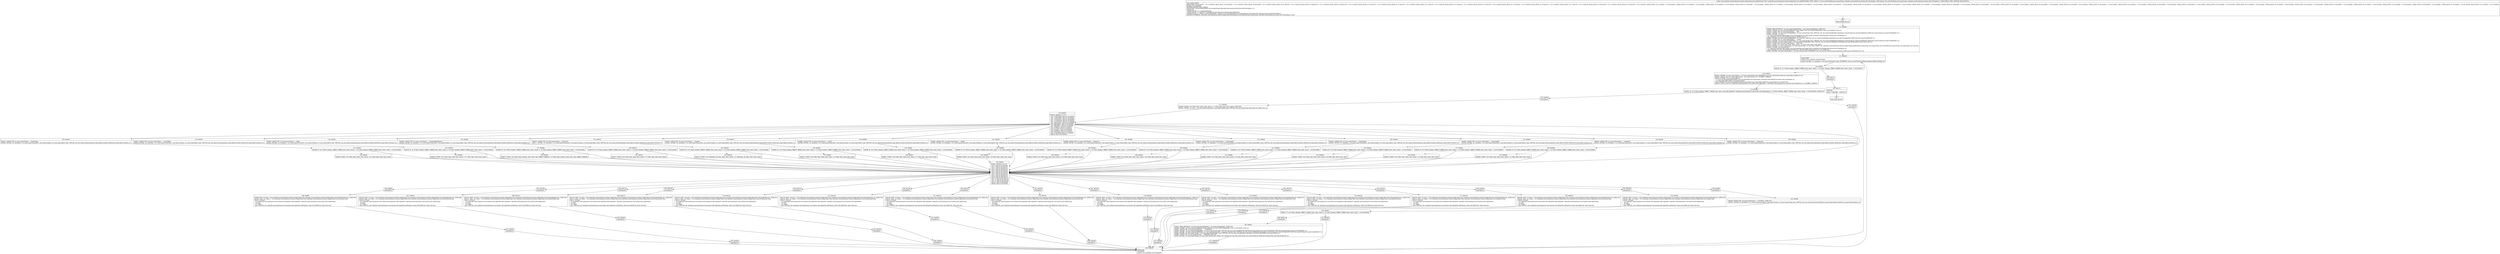 digraph "CFG forandroidx.constraintlayout.motion.widget.KeyCycle.addValues(Ljava\/util\/HashMap;)V" {
Node_109 [shape=record,label="{109\:\ ?|MTH_ENTER_BLOCK\l}"];
Node_111 [shape=record,label="{111\:\ 0x0000|0x0000: NEW_INSTANCE  (r0 I:java.lang.StringBuilder) =  java.lang.StringBuilder  (LINE:202)\l0x0002: INVOKE  (r0 I:java.lang.StringBuilder) type: DIRECT call: java.lang.StringBuilder.\<init\>():void A[MD:():void (c)]\l0x0005: CONST_STR  (r1 I:java.lang.String) =  \"add \" \l0x0007: INVOKE  (r0 I:java.lang.StringBuilder), (r1 I:java.lang.String) type: VIRTUAL call: java.lang.StringBuilder.append(java.lang.String):java.lang.StringBuilder A[MD:(java.lang.String):java.lang.StringBuilder (c)]\l0x000a: INVOKE  (r1 I:int) = \l  (r7 I:java.util.HashMap A[D('splines' java.util.HashMap\<java.lang.String, androidx.constraintlayout.motion.utils.ViewSpline\>)])\l type: VIRTUAL call: java.util.HashMap.size():int A[MD:():int (c)]\l0x000e: INVOKE  (r0 I:java.lang.StringBuilder), (r1 I:int) type: VIRTUAL call: java.lang.StringBuilder.append(int):java.lang.StringBuilder A[MD:(int):java.lang.StringBuilder (c)]\l0x0011: CONST_STR  (r1 I:java.lang.String) =  \" values\" \l0x0013: INVOKE  (r0 I:java.lang.StringBuilder), (r1 I:java.lang.String) type: VIRTUAL call: java.lang.StringBuilder.append(java.lang.String):java.lang.StringBuilder A[MD:(java.lang.String):java.lang.StringBuilder (c)]\l0x0016: INVOKE  (r0 I:java.lang.String) = (r0 I:java.lang.StringBuilder) type: VIRTUAL call: java.lang.StringBuilder.toString():java.lang.String A[MD:():java.lang.String (c)]\l0x001a: CONST_STR  (r1 I:java.lang.String) =  \"KeyCycle\" \l0x001c: CONST  (r2 I:??[int, float, short, byte, char]) = (2 ??[int, float, short, byte, char]) \l0x001d: INVOKE  (r1 I:java.lang.String), (r0 I:java.lang.String), (r2 I:int) type: STATIC call: androidx.constraintlayout.motion.widget.Debug.logStack(java.lang.String, java.lang.String, int):void A[MD:(java.lang.String, java.lang.String, int):void (m)]\l0x0020: INVOKE  (r0 I:java.util.Set) = \l  (r7 I:java.util.HashMap A[D('splines' java.util.HashMap\<java.lang.String, androidx.constraintlayout.motion.utils.ViewSpline\>)])\l type: VIRTUAL call: java.util.HashMap.keySet():java.util.Set A[MD:():java.util.Set\<K\> (c)] (LINE:203)\l0x0024: INVOKE  (r0 I:java.util.Iterator) = (r0 I:java.util.Set) type: INTERFACE call: java.util.Set.iterator():java.util.Iterator A[MD:():java.util.Iterator\<E\> (c)]\l}"];
Node_112 [shape=record,label="{112\:\ 0x0028|LOOP_START\lLOOP:0: B:112:0x0028\-\>B:200:0x0028\l|0x0028: INVOKE  (r1 I:boolean) = (r0 I:java.util.Iterator) type: INTERFACE call: java.util.Iterator.hasNext():boolean A[MD:():boolean (c)]\l}"];
Node_113 [shape=record,label="{113\:\ 0x002c|0x002c: IF  (r1 I:??[int, boolean, OBJECT, ARRAY, byte, short, char]) == (0 ??[int, boolean, OBJECT, ARRAY, byte, short, char])  \-\> B:183:0x0171 \l}"];
Node_114 [shape=record,label="{114\:\ 0x002e|0x002e: INVOKE  (r1 I:java.lang.Object) = (r0 I:java.util.Iterator) type: INTERFACE call: java.util.Iterator.next():java.lang.Object A[MD:():E (c)]\l0x0032: CHECK_CAST (r1 I:java.lang.String) = (java.lang.String) (r1 I:??[OBJECT, ARRAY]) \l0x0034: INVOKE  (r3 I:java.lang.Object) = \l  (r7 I:java.util.HashMap A[D('splines' java.util.HashMap\<java.lang.String, androidx.constraintlayout.motion.utils.ViewSpline\>)])\l  (r1 I:java.lang.Object A[D('s' java.lang.String)])\l type: VIRTUAL call: java.util.HashMap.get(java.lang.Object):java.lang.Object A[MD:(java.lang.Object):V (c)] (LINE:204)\l0x0038: CHECK_CAST (r3 I:androidx.constraintlayout.core.motion.utils.SplineSet) = (androidx.constraintlayout.core.motion.utils.SplineSet) (r3 I:??[OBJECT, ARRAY]) \l}"];
Node_115 [shape=record,label="{115\:\ 0x003a|0x003a: IF  (r3 I:??[int, boolean, OBJECT, ARRAY, byte, short, char] A[D('splineSet' androidx.constraintlayout.core.motion.utils.SplineSet)]) != (0 ??[int, boolean, OBJECT, ARRAY, byte, short, char])  \-\> B:182:0x003d  (LINE:205)\l}"];
Node_182 [shape=record,label="{182\:\ 0x003d|SYNTHETIC\l}"];
Node_117 [shape=record,label="{117\:\ 0x003d|0x003d: CONST  (r4 I:??[int, float, short, byte, char]) = (\-1 ??[int, float, short, byte, char])  (LINE:208)\l0x003e: INVOKE  (r5 I:int) = (r1 I:java.lang.String A[D('s' java.lang.String)]) type: VIRTUAL call: java.lang.String.hashCode():int A[MD:():int (c)]\l}"];
Node_118 [shape=record,label="{118\:\ 0x0042|0x0042: SWITCH  (r5 I:??)\l case \-1249320806: goto B:159:0x00d3\l case \-1249320805: goto B:156:0x00c9\l case \-1225497657: goto B:153:0x00be\l case \-1225497656: goto B:150:0x00b3\l case \-1225497655: goto B:147:0x00a8\l case \-1001078227: goto B:144:0x009d\l case \-908189618: goto B:141:0x0093\l case \-908189617: goto B:138:0x0089\l case \-40300674: goto B:135:0x007f\l case \-4379043: goto B:132:0x0075\l case 37232917: goto B:129:0x006a\l case 92909918: goto B:126:0x005f\l case 156108012: goto B:123:0x0053\l case 1530034690: goto B:120:0x0047\l default: goto B:162:0x00dc \l}"];
Node_120 [shape=record,label="{120\:\ 0x0047|0x0047: CONST_STR  (r5 I:java.lang.String) =  \"wavePhase\" \l0x0049: INVOKE  (r5 I:boolean) = (r1 I:java.lang.String A[D('s' java.lang.String)]), (r5 I:java.lang.Object) type: VIRTUAL call: java.lang.String.equals(java.lang.Object):boolean A[MD:(java.lang.Object):boolean (c)]\l}"];
Node_121 [shape=record,label="{121\:\ 0x004d|0x004d: IF  (r5 I:??[int, boolean, OBJECT, ARRAY, byte, short, char]) == (0 ??[int, boolean, OBJECT, ARRAY, byte, short, char])  \-\> B:162:0x00dc \l}"];
Node_122 [shape=record,label="{122\:\ 0x004f|0x004f: CONST  (r4 I:??[int, float, short, byte, char]) = (12 ??[int, float, short, byte, char]) \l}"];
Node_123 [shape=record,label="{123\:\ 0x0053|0x0053: CONST_STR  (r5 I:java.lang.String) =  \"waveOffset\" \l0x0055: INVOKE  (r5 I:boolean) = (r1 I:java.lang.String A[D('s' java.lang.String)]), (r5 I:java.lang.Object) type: VIRTUAL call: java.lang.String.equals(java.lang.Object):boolean A[MD:(java.lang.Object):boolean (c)]\l}"];
Node_124 [shape=record,label="{124\:\ 0x0059|0x0059: IF  (r5 I:??[int, boolean, OBJECT, ARRAY, byte, short, char]) == (0 ??[int, boolean, OBJECT, ARRAY, byte, short, char])  \-\> B:162:0x00dc \l}"];
Node_125 [shape=record,label="{125\:\ 0x005b|0x005b: CONST  (r4 I:??[int, float, short, byte, char]) = (11 ??[int, float, short, byte, char]) \l}"];
Node_126 [shape=record,label="{126\:\ 0x005f|0x005f: CONST_STR  (r5 I:java.lang.String) =  \"alpha\" \l0x0061: INVOKE  (r5 I:boolean) = (r1 I:java.lang.String A[D('s' java.lang.String)]), (r5 I:java.lang.Object) type: VIRTUAL call: java.lang.String.equals(java.lang.Object):boolean A[MD:(java.lang.Object):boolean (c)]\l}"];
Node_127 [shape=record,label="{127\:\ 0x0065|0x0065: IF  (r5 I:??[int, boolean, OBJECT, ARRAY, byte, short, char]) == (0 ??[int, boolean, OBJECT, ARRAY, byte, short, char])  \-\> B:162:0x00dc \l}"];
Node_128 [shape=record,label="{128\:\ 0x0067|0x0067: CONST  (r4 I:??[int, float, boolean, short, byte, char, OBJECT, ARRAY]) = (0 ??[int, float, boolean, short, byte, char, OBJECT, ARRAY]) \l}"];
Node_129 [shape=record,label="{129\:\ 0x006a|0x006a: CONST_STR  (r5 I:java.lang.String) =  \"transitionPathRotate\" \l0x006c: INVOKE  (r5 I:boolean) = (r1 I:java.lang.String A[D('s' java.lang.String)]), (r5 I:java.lang.Object) type: VIRTUAL call: java.lang.String.equals(java.lang.Object):boolean A[MD:(java.lang.Object):boolean (c)]\l}"];
Node_130 [shape=record,label="{130\:\ 0x0070|0x0070: IF  (r5 I:??[int, boolean, OBJECT, ARRAY, byte, short, char]) == (0 ??[int, boolean, OBJECT, ARRAY, byte, short, char])  \-\> B:162:0x00dc \l}"];
Node_131 [shape=record,label="{131\:\ 0x0072|0x0072: CONST  (r4 I:??[int, float, short, byte, char]) = (5 ??[int, float, short, byte, char]) \l}"];
Node_132 [shape=record,label="{132\:\ 0x0075|0x0075: CONST_STR  (r5 I:java.lang.String) =  \"elevation\" \l0x0077: INVOKE  (r5 I:boolean) = (r1 I:java.lang.String A[D('s' java.lang.String)]), (r5 I:java.lang.Object) type: VIRTUAL call: java.lang.String.equals(java.lang.Object):boolean A[MD:(java.lang.Object):boolean (c)]\l}"];
Node_133 [shape=record,label="{133\:\ 0x007b|0x007b: IF  (r5 I:??[int, boolean, OBJECT, ARRAY, byte, short, char]) == (0 ??[int, boolean, OBJECT, ARRAY, byte, short, char])  \-\> B:162:0x00dc \l}"];
Node_134 [shape=record,label="{134\:\ 0x007d|0x007d: CONST  (r4 I:??[boolean, int, float, short, byte, char]) = (1 ??[boolean, int, float, short, byte, char]) \l}"];
Node_135 [shape=record,label="{135\:\ 0x007f|0x007f: CONST_STR  (r5 I:java.lang.String) =  \"rotation\" \l0x0081: INVOKE  (r5 I:boolean) = (r1 I:java.lang.String A[D('s' java.lang.String)]), (r5 I:java.lang.Object) type: VIRTUAL call: java.lang.String.equals(java.lang.Object):boolean A[MD:(java.lang.Object):boolean (c)]\l}"];
Node_136 [shape=record,label="{136\:\ 0x0085|0x0085: IF  (r5 I:??[int, boolean, OBJECT, ARRAY, byte, short, char]) == (0 ??[int, boolean, OBJECT, ARRAY, byte, short, char])  \-\> B:162:0x00dc \l}"];
Node_137 [shape=record,label="{137\:\ 0x0087|0x0087: CONST  (r4 I:??[int, float, short, byte, char]) = (2 ??[int, float, short, byte, char]) \l}"];
Node_138 [shape=record,label="{138\:\ 0x0089|0x0089: CONST_STR  (r5 I:java.lang.String) =  \"scaleY\" \l0x008b: INVOKE  (r5 I:boolean) = (r1 I:java.lang.String A[D('s' java.lang.String)]), (r5 I:java.lang.Object) type: VIRTUAL call: java.lang.String.equals(java.lang.Object):boolean A[MD:(java.lang.Object):boolean (c)]\l}"];
Node_139 [shape=record,label="{139\:\ 0x008f|0x008f: IF  (r5 I:??[int, boolean, OBJECT, ARRAY, byte, short, char]) == (0 ??[int, boolean, OBJECT, ARRAY, byte, short, char])  \-\> B:162:0x00dc \l}"];
Node_140 [shape=record,label="{140\:\ 0x0091|0x0091: CONST  (r4 I:??[int, float, short, byte, char]) = (7 ??[int, float, short, byte, char]) \l}"];
Node_141 [shape=record,label="{141\:\ 0x0093|0x0093: CONST_STR  (r5 I:java.lang.String) =  \"scaleX\" \l0x0095: INVOKE  (r5 I:boolean) = (r1 I:java.lang.String A[D('s' java.lang.String)]), (r5 I:java.lang.Object) type: VIRTUAL call: java.lang.String.equals(java.lang.Object):boolean A[MD:(java.lang.Object):boolean (c)]\l}"];
Node_142 [shape=record,label="{142\:\ 0x0099|0x0099: IF  (r5 I:??[int, boolean, OBJECT, ARRAY, byte, short, char]) == (0 ??[int, boolean, OBJECT, ARRAY, byte, short, char])  \-\> B:162:0x00dc \l}"];
Node_143 [shape=record,label="{143\:\ 0x009b|0x009b: CONST  (r4 I:??[int, float, short, byte, char]) = (6 ??[int, float, short, byte, char]) \l}"];
Node_144 [shape=record,label="{144\:\ 0x009d|0x009d: CONST_STR  (r5 I:java.lang.String) =  \"progress\" \l0x009f: INVOKE  (r5 I:boolean) = (r1 I:java.lang.String A[D('s' java.lang.String)]), (r5 I:java.lang.Object) type: VIRTUAL call: java.lang.String.equals(java.lang.Object):boolean A[MD:(java.lang.Object):boolean (c)]\l}"];
Node_145 [shape=record,label="{145\:\ 0x00a3|0x00a3: IF  (r5 I:??[int, boolean, OBJECT, ARRAY, byte, short, char]) == (0 ??[int, boolean, OBJECT, ARRAY, byte, short, char])  \-\> B:162:0x00dc \l}"];
Node_146 [shape=record,label="{146\:\ 0x00a5|0x00a5: CONST  (r4 I:??[int, float, short, byte, char]) = (13 ??[int, float, short, byte, char]) \l}"];
Node_147 [shape=record,label="{147\:\ 0x00a8|0x00a8: CONST_STR  (r5 I:java.lang.String) =  \"translationZ\" \l0x00aa: INVOKE  (r5 I:boolean) = (r1 I:java.lang.String A[D('s' java.lang.String)]), (r5 I:java.lang.Object) type: VIRTUAL call: java.lang.String.equals(java.lang.Object):boolean A[MD:(java.lang.Object):boolean (c)]\l}"];
Node_148 [shape=record,label="{148\:\ 0x00ae|0x00ae: IF  (r5 I:??[int, boolean, OBJECT, ARRAY, byte, short, char]) == (0 ??[int, boolean, OBJECT, ARRAY, byte, short, char])  \-\> B:162:0x00dc \l}"];
Node_149 [shape=record,label="{149\:\ 0x00b0|0x00b0: CONST  (r4 I:??[int, float, short, byte, char]) = (10 ??[int, float, short, byte, char]) \l}"];
Node_150 [shape=record,label="{150\:\ 0x00b3|0x00b3: CONST_STR  (r5 I:java.lang.String) =  \"translationY\" \l0x00b5: INVOKE  (r5 I:boolean) = (r1 I:java.lang.String A[D('s' java.lang.String)]), (r5 I:java.lang.Object) type: VIRTUAL call: java.lang.String.equals(java.lang.Object):boolean A[MD:(java.lang.Object):boolean (c)]\l}"];
Node_151 [shape=record,label="{151\:\ 0x00b9|0x00b9: IF  (r5 I:??[int, boolean, OBJECT, ARRAY, byte, short, char]) == (0 ??[int, boolean, OBJECT, ARRAY, byte, short, char])  \-\> B:162:0x00dc \l}"];
Node_152 [shape=record,label="{152\:\ 0x00bb|0x00bb: CONST  (r4 I:??[int, float, short, byte, char]) = (9 ??[int, float, short, byte, char]) \l}"];
Node_153 [shape=record,label="{153\:\ 0x00be|0x00be: CONST_STR  (r5 I:java.lang.String) =  \"translationX\" \l0x00c0: INVOKE  (r5 I:boolean) = (r1 I:java.lang.String A[D('s' java.lang.String)]), (r5 I:java.lang.Object) type: VIRTUAL call: java.lang.String.equals(java.lang.Object):boolean A[MD:(java.lang.Object):boolean (c)]\l}"];
Node_154 [shape=record,label="{154\:\ 0x00c4|0x00c4: IF  (r5 I:??[int, boolean, OBJECT, ARRAY, byte, short, char]) == (0 ??[int, boolean, OBJECT, ARRAY, byte, short, char])  \-\> B:162:0x00dc \l}"];
Node_155 [shape=record,label="{155\:\ 0x00c6|0x00c6: CONST  (r4 I:??[int, float, short, byte, char]) = (8 ??[int, float, short, byte, char]) \l}"];
Node_156 [shape=record,label="{156\:\ 0x00c9|0x00c9: CONST_STR  (r5 I:java.lang.String) =  \"rotationY\" \l0x00cb: INVOKE  (r5 I:boolean) = (r1 I:java.lang.String A[D('s' java.lang.String)]), (r5 I:java.lang.Object) type: VIRTUAL call: java.lang.String.equals(java.lang.Object):boolean A[MD:(java.lang.Object):boolean (c)]\l}"];
Node_157 [shape=record,label="{157\:\ 0x00cf|0x00cf: IF  (r5 I:??[int, boolean, OBJECT, ARRAY, byte, short, char]) == (0 ??[int, boolean, OBJECT, ARRAY, byte, short, char])  \-\> B:162:0x00dc \l}"];
Node_158 [shape=record,label="{158\:\ 0x00d1|0x00d1: CONST  (r4 I:??[int, float, short, byte, char]) = (4 ??[int, float, short, byte, char]) \l}"];
Node_159 [shape=record,label="{159\:\ 0x00d3|0x00d3: CONST_STR  (r5 I:java.lang.String) =  \"rotationX\" \l0x00d5: INVOKE  (r5 I:boolean) = (r1 I:java.lang.String A[D('s' java.lang.String)]), (r5 I:java.lang.Object) type: VIRTUAL call: java.lang.String.equals(java.lang.Object):boolean A[MD:(java.lang.Object):boolean (c)]\l}"];
Node_160 [shape=record,label="{160\:\ 0x00d9|0x00d9: IF  (r5 I:??[int, boolean, OBJECT, ARRAY, byte, short, char]) == (0 ??[int, boolean, OBJECT, ARRAY, byte, short, char])  \-\> B:162:0x00dc \l}"];
Node_161 [shape=record,label="{161\:\ 0x00db|0x00db: CONST  (r4 I:??[int, float, short, byte, char]) = (3 ??[int, float, short, byte, char]) \l}"];
Node_162 [shape=record,label="{162\:\ 0x00dc|0x00dc: SWITCH  (r4 I:??)\l case 0: goto B:197:0x0168\l case 1: goto B:196:0x0160\l case 2: goto B:195:0x0158\l case 3: goto B:194:0x0150\l case 4: goto B:193:0x0148\l case 5: goto B:192:0x0140\l case 6: goto B:191:0x0138\l case 7: goto B:190:0x0130\l case 8: goto B:189:0x0128\l case 9: goto B:188:0x0120\l case 10: goto B:187:0x0118\l case 11: goto B:186:0x0110\l case 12: goto B:185:0x0108\l case 13: goto B:184:0x00ff\l default: goto B:199:0x00df \l}"];
Node_184 [shape=record,label="{184\:\ 0x00ff|SYNTHETIC\l}"];
Node_166 [shape=record,label="{166\:\ 0x00ff|0x00ff: IGET  (r4 I:int) = (r6 I:androidx.constraintlayout.motion.widget.KeyCycle) androidx.constraintlayout.motion.widget.KeyCycle.mFramePosition int  (LINE:249)\l0x0101: IGET  (r5 I:float) = (r6 I:androidx.constraintlayout.motion.widget.KeyCycle) androidx.constraintlayout.motion.widget.KeyCycle.mProgress float \l0x0103: INVOKE  \l  (r3 I:androidx.constraintlayout.core.motion.utils.SplineSet A[D('splineSet' androidx.constraintlayout.core.motion.utils.SplineSet)])\l  (r4 I:int)\l  (r5 I:float)\l type: VIRTUAL call: androidx.constraintlayout.core.motion.utils.SplineSet.setPoint(int, float):void A[MD:(int, float):void (m)]\l}"];
Node_202 [shape=record,label="{202\:\ 0x0028|SYNTHETIC\l}"];
Node_200 [shape=record,label="{200\:\ 0x0028|LOOP_END\lSYNTHETIC\lLOOP:0: B:112:0x0028\-\>B:200:0x0028\l}"];
Node_185 [shape=record,label="{185\:\ 0x0108|SYNTHETIC\l}"];
Node_167 [shape=record,label="{167\:\ 0x0108|0x0108: IGET  (r4 I:int) = (r6 I:androidx.constraintlayout.motion.widget.KeyCycle) androidx.constraintlayout.motion.widget.KeyCycle.mFramePosition int  (LINE:246)\l0x010a: IGET  (r5 I:float) = (r6 I:androidx.constraintlayout.motion.widget.KeyCycle) androidx.constraintlayout.motion.widget.KeyCycle.mWavePhase float \l0x010c: INVOKE  \l  (r3 I:androidx.constraintlayout.core.motion.utils.SplineSet A[D('splineSet' androidx.constraintlayout.core.motion.utils.SplineSet)])\l  (r4 I:int)\l  (r5 I:float)\l type: VIRTUAL call: androidx.constraintlayout.core.motion.utils.SplineSet.setPoint(int, float):void A[MD:(int, float):void (m)]\l}"];
Node_203 [shape=record,label="{203\:\ 0x0028|SYNTHETIC\l}"];
Node_186 [shape=record,label="{186\:\ 0x0110|SYNTHETIC\l}"];
Node_168 [shape=record,label="{168\:\ 0x0110|0x0110: IGET  (r4 I:int) = (r6 I:androidx.constraintlayout.motion.widget.KeyCycle) androidx.constraintlayout.motion.widget.KeyCycle.mFramePosition int  (LINE:243)\l0x0112: IGET  (r5 I:float) = (r6 I:androidx.constraintlayout.motion.widget.KeyCycle) androidx.constraintlayout.motion.widget.KeyCycle.mWaveOffset float \l0x0114: INVOKE  \l  (r3 I:androidx.constraintlayout.core.motion.utils.SplineSet A[D('splineSet' androidx.constraintlayout.core.motion.utils.SplineSet)])\l  (r4 I:int)\l  (r5 I:float)\l type: VIRTUAL call: androidx.constraintlayout.core.motion.utils.SplineSet.setPoint(int, float):void A[MD:(int, float):void (m)]\l}"];
Node_204 [shape=record,label="{204\:\ 0x0028|SYNTHETIC\l}"];
Node_187 [shape=record,label="{187\:\ 0x0118|SYNTHETIC\l}"];
Node_169 [shape=record,label="{169\:\ 0x0118|0x0118: IGET  (r4 I:int) = (r6 I:androidx.constraintlayout.motion.widget.KeyCycle) androidx.constraintlayout.motion.widget.KeyCycle.mFramePosition int  (LINE:240)\l0x011a: IGET  (r5 I:float) = (r6 I:androidx.constraintlayout.motion.widget.KeyCycle) androidx.constraintlayout.motion.widget.KeyCycle.mTranslationZ float \l0x011c: INVOKE  \l  (r3 I:androidx.constraintlayout.core.motion.utils.SplineSet A[D('splineSet' androidx.constraintlayout.core.motion.utils.SplineSet)])\l  (r4 I:int)\l  (r5 I:float)\l type: VIRTUAL call: androidx.constraintlayout.core.motion.utils.SplineSet.setPoint(int, float):void A[MD:(int, float):void (m)]\l}"];
Node_205 [shape=record,label="{205\:\ 0x0028|SYNTHETIC\l}"];
Node_188 [shape=record,label="{188\:\ 0x0120|SYNTHETIC\l}"];
Node_170 [shape=record,label="{170\:\ 0x0120|0x0120: IGET  (r4 I:int) = (r6 I:androidx.constraintlayout.motion.widget.KeyCycle) androidx.constraintlayout.motion.widget.KeyCycle.mFramePosition int  (LINE:237)\l0x0122: IGET  (r5 I:float) = (r6 I:androidx.constraintlayout.motion.widget.KeyCycle) androidx.constraintlayout.motion.widget.KeyCycle.mTranslationY float \l0x0124: INVOKE  \l  (r3 I:androidx.constraintlayout.core.motion.utils.SplineSet A[D('splineSet' androidx.constraintlayout.core.motion.utils.SplineSet)])\l  (r4 I:int)\l  (r5 I:float)\l type: VIRTUAL call: androidx.constraintlayout.core.motion.utils.SplineSet.setPoint(int, float):void A[MD:(int, float):void (m)]\l}"];
Node_206 [shape=record,label="{206\:\ 0x0028|SYNTHETIC\l}"];
Node_189 [shape=record,label="{189\:\ 0x0128|SYNTHETIC\l}"];
Node_171 [shape=record,label="{171\:\ 0x0128|0x0128: IGET  (r4 I:int) = (r6 I:androidx.constraintlayout.motion.widget.KeyCycle) androidx.constraintlayout.motion.widget.KeyCycle.mFramePosition int  (LINE:234)\l0x012a: IGET  (r5 I:float) = (r6 I:androidx.constraintlayout.motion.widget.KeyCycle) androidx.constraintlayout.motion.widget.KeyCycle.mTranslationX float \l0x012c: INVOKE  \l  (r3 I:androidx.constraintlayout.core.motion.utils.SplineSet A[D('splineSet' androidx.constraintlayout.core.motion.utils.SplineSet)])\l  (r4 I:int)\l  (r5 I:float)\l type: VIRTUAL call: androidx.constraintlayout.core.motion.utils.SplineSet.setPoint(int, float):void A[MD:(int, float):void (m)]\l}"];
Node_207 [shape=record,label="{207\:\ 0x0028|SYNTHETIC\l}"];
Node_190 [shape=record,label="{190\:\ 0x0130|SYNTHETIC\l}"];
Node_172 [shape=record,label="{172\:\ 0x0130|0x0130: IGET  (r4 I:int) = (r6 I:androidx.constraintlayout.motion.widget.KeyCycle) androidx.constraintlayout.motion.widget.KeyCycle.mFramePosition int  (LINE:231)\l0x0132: IGET  (r5 I:float) = (r6 I:androidx.constraintlayout.motion.widget.KeyCycle) androidx.constraintlayout.motion.widget.KeyCycle.mScaleY float \l0x0134: INVOKE  \l  (r3 I:androidx.constraintlayout.core.motion.utils.SplineSet A[D('splineSet' androidx.constraintlayout.core.motion.utils.SplineSet)])\l  (r4 I:int)\l  (r5 I:float)\l type: VIRTUAL call: androidx.constraintlayout.core.motion.utils.SplineSet.setPoint(int, float):void A[MD:(int, float):void (m)]\l}"];
Node_208 [shape=record,label="{208\:\ 0x0028|SYNTHETIC\l}"];
Node_191 [shape=record,label="{191\:\ 0x0138|SYNTHETIC\l}"];
Node_173 [shape=record,label="{173\:\ 0x0138|0x0138: IGET  (r4 I:int) = (r6 I:androidx.constraintlayout.motion.widget.KeyCycle) androidx.constraintlayout.motion.widget.KeyCycle.mFramePosition int  (LINE:228)\l0x013a: IGET  (r5 I:float) = (r6 I:androidx.constraintlayout.motion.widget.KeyCycle) androidx.constraintlayout.motion.widget.KeyCycle.mScaleX float \l0x013c: INVOKE  \l  (r3 I:androidx.constraintlayout.core.motion.utils.SplineSet A[D('splineSet' androidx.constraintlayout.core.motion.utils.SplineSet)])\l  (r4 I:int)\l  (r5 I:float)\l type: VIRTUAL call: androidx.constraintlayout.core.motion.utils.SplineSet.setPoint(int, float):void A[MD:(int, float):void (m)]\l}"];
Node_209 [shape=record,label="{209\:\ 0x0028|SYNTHETIC\l}"];
Node_192 [shape=record,label="{192\:\ 0x0140|SYNTHETIC\l}"];
Node_174 [shape=record,label="{174\:\ 0x0140|0x0140: IGET  (r4 I:int) = (r6 I:androidx.constraintlayout.motion.widget.KeyCycle) androidx.constraintlayout.motion.widget.KeyCycle.mFramePosition int  (LINE:225)\l0x0142: IGET  (r5 I:float) = (r6 I:androidx.constraintlayout.motion.widget.KeyCycle) androidx.constraintlayout.motion.widget.KeyCycle.mTransitionPathRotate float \l0x0144: INVOKE  \l  (r3 I:androidx.constraintlayout.core.motion.utils.SplineSet A[D('splineSet' androidx.constraintlayout.core.motion.utils.SplineSet)])\l  (r4 I:int)\l  (r5 I:float)\l type: VIRTUAL call: androidx.constraintlayout.core.motion.utils.SplineSet.setPoint(int, float):void A[MD:(int, float):void (m)]\l}"];
Node_210 [shape=record,label="{210\:\ 0x0028|SYNTHETIC\l}"];
Node_193 [shape=record,label="{193\:\ 0x0148|SYNTHETIC\l}"];
Node_175 [shape=record,label="{175\:\ 0x0148|0x0148: IGET  (r4 I:int) = (r6 I:androidx.constraintlayout.motion.widget.KeyCycle) androidx.constraintlayout.motion.widget.KeyCycle.mFramePosition int  (LINE:222)\l0x014a: IGET  (r5 I:float) = (r6 I:androidx.constraintlayout.motion.widget.KeyCycle) androidx.constraintlayout.motion.widget.KeyCycle.mRotationY float \l0x014c: INVOKE  \l  (r3 I:androidx.constraintlayout.core.motion.utils.SplineSet A[D('splineSet' androidx.constraintlayout.core.motion.utils.SplineSet)])\l  (r4 I:int)\l  (r5 I:float)\l type: VIRTUAL call: androidx.constraintlayout.core.motion.utils.SplineSet.setPoint(int, float):void A[MD:(int, float):void (m)]\l}"];
Node_211 [shape=record,label="{211\:\ 0x0028|SYNTHETIC\l}"];
Node_194 [shape=record,label="{194\:\ 0x0150|SYNTHETIC\l}"];
Node_176 [shape=record,label="{176\:\ 0x0150|0x0150: IGET  (r4 I:int) = (r6 I:androidx.constraintlayout.motion.widget.KeyCycle) androidx.constraintlayout.motion.widget.KeyCycle.mFramePosition int  (LINE:219)\l0x0152: IGET  (r5 I:float) = (r6 I:androidx.constraintlayout.motion.widget.KeyCycle) androidx.constraintlayout.motion.widget.KeyCycle.mRotationX float \l0x0154: INVOKE  \l  (r3 I:androidx.constraintlayout.core.motion.utils.SplineSet A[D('splineSet' androidx.constraintlayout.core.motion.utils.SplineSet)])\l  (r4 I:int)\l  (r5 I:float)\l type: VIRTUAL call: androidx.constraintlayout.core.motion.utils.SplineSet.setPoint(int, float):void A[MD:(int, float):void (m)]\l}"];
Node_212 [shape=record,label="{212\:\ 0x0028|SYNTHETIC\l}"];
Node_195 [shape=record,label="{195\:\ 0x0158|SYNTHETIC\l}"];
Node_177 [shape=record,label="{177\:\ 0x0158|0x0158: IGET  (r4 I:int) = (r6 I:androidx.constraintlayout.motion.widget.KeyCycle) androidx.constraintlayout.motion.widget.KeyCycle.mFramePosition int  (LINE:216)\l0x015a: IGET  (r5 I:float) = (r6 I:androidx.constraintlayout.motion.widget.KeyCycle) androidx.constraintlayout.motion.widget.KeyCycle.mRotation float \l0x015c: INVOKE  \l  (r3 I:androidx.constraintlayout.core.motion.utils.SplineSet A[D('splineSet' androidx.constraintlayout.core.motion.utils.SplineSet)])\l  (r4 I:int)\l  (r5 I:float)\l type: VIRTUAL call: androidx.constraintlayout.core.motion.utils.SplineSet.setPoint(int, float):void A[MD:(int, float):void (m)]\l}"];
Node_213 [shape=record,label="{213\:\ 0x0028|SYNTHETIC\l}"];
Node_196 [shape=record,label="{196\:\ 0x0160|SYNTHETIC\l}"];
Node_178 [shape=record,label="{178\:\ 0x0160|0x0160: IGET  (r4 I:int) = (r6 I:androidx.constraintlayout.motion.widget.KeyCycle) androidx.constraintlayout.motion.widget.KeyCycle.mFramePosition int  (LINE:213)\l0x0162: IGET  (r5 I:float) = (r6 I:androidx.constraintlayout.motion.widget.KeyCycle) androidx.constraintlayout.motion.widget.KeyCycle.mElevation float \l0x0164: INVOKE  \l  (r3 I:androidx.constraintlayout.core.motion.utils.SplineSet A[D('splineSet' androidx.constraintlayout.core.motion.utils.SplineSet)])\l  (r4 I:int)\l  (r5 I:float)\l type: VIRTUAL call: androidx.constraintlayout.core.motion.utils.SplineSet.setPoint(int, float):void A[MD:(int, float):void (m)]\l}"];
Node_214 [shape=record,label="{214\:\ 0x0028|SYNTHETIC\l}"];
Node_197 [shape=record,label="{197\:\ 0x0168|SYNTHETIC\l}"];
Node_179 [shape=record,label="{179\:\ 0x0168|0x0168: IGET  (r4 I:int) = (r6 I:androidx.constraintlayout.motion.widget.KeyCycle) androidx.constraintlayout.motion.widget.KeyCycle.mFramePosition int  (LINE:210)\l0x016a: IGET  (r5 I:float) = (r6 I:androidx.constraintlayout.motion.widget.KeyCycle) androidx.constraintlayout.motion.widget.KeyCycle.mAlpha float \l0x016c: INVOKE  \l  (r3 I:androidx.constraintlayout.core.motion.utils.SplineSet A[D('splineSet' androidx.constraintlayout.core.motion.utils.SplineSet)])\l  (r4 I:int)\l  (r5 I:float)\l type: VIRTUAL call: androidx.constraintlayout.core.motion.utils.SplineSet.setPoint(int, float):void A[MD:(int, float):void (m)]\l}"];
Node_215 [shape=record,label="{215\:\ 0x0028|SYNTHETIC\l}"];
Node_199 [shape=record,label="{199\:\ 0x00df|SYNTHETIC\l}"];
Node_163 [shape=record,label="{163\:\ 0x00df|0x00df: CONST_STR  (r4 I:java.lang.String) =  \"CUSTOM\"  (LINE:252)\l0x00e1: INVOKE  (r4 I:boolean) = (r1 I:java.lang.String A[D('s' java.lang.String)]), (r4 I:java.lang.String) type: VIRTUAL call: java.lang.String.startsWith(java.lang.String):boolean A[MD:(java.lang.String):boolean (c)]\l}"];
Node_164 [shape=record,label="{164\:\ 0x00e5|0x00e5: IF  (r4 I:??[int, boolean, OBJECT, ARRAY, byte, short, char]) != (0 ??[int, boolean, OBJECT, ARRAY, byte, short, char])  \-\> B:216:0x0028 \l}"];
Node_198 [shape=record,label="{198\:\ 0x00e7|SYNTHETIC\l}"];
Node_165 [shape=record,label="{165\:\ 0x00e7|0x00e7: NEW_INSTANCE  (r4 I:java.lang.StringBuilder) =  java.lang.StringBuilder  (LINE:253)\l0x00e9: INVOKE  (r4 I:java.lang.StringBuilder) type: DIRECT call: java.lang.StringBuilder.\<init\>():void A[MD:():void (c)]\l0x00ec: CONST_STR  (r5 I:java.lang.String) =  \"  UNKNOWN  \" \l0x00ee: INVOKE  (r4 I:java.lang.StringBuilder), (r5 I:java.lang.String) type: VIRTUAL call: java.lang.StringBuilder.append(java.lang.String):java.lang.StringBuilder A[MD:(java.lang.String):java.lang.StringBuilder (c)]\l0x00f1: INVOKE  (r4 I:java.lang.StringBuilder), (r1 I:java.lang.String A[D('s' java.lang.String)]) type: VIRTUAL call: java.lang.StringBuilder.append(java.lang.String):java.lang.StringBuilder A[MD:(java.lang.String):java.lang.StringBuilder (c)]\l0x00f4: INVOKE  (r4 I:java.lang.String) = (r4 I:java.lang.StringBuilder) type: VIRTUAL call: java.lang.StringBuilder.toString():java.lang.String A[MD:():java.lang.String (c)]\l0x00f8: CONST_STR  (r5 I:java.lang.String) =  \"WARNING KeyCycle\" \l0x00fa: INVOKE  (r5 I:java.lang.String), (r4 I:java.lang.String) type: STATIC call: android.util.Log.v(java.lang.String, java.lang.String):int A[MD:(java.lang.String, java.lang.String):int (c)]\l}"];
Node_217 [shape=record,label="{217\:\ 0x0028|SYNTHETIC\l}"];
Node_216 [shape=record,label="{216\:\ 0x0028|SYNTHETIC\l}"];
Node_201 [shape=record,label="{201\:\ 0x0028|SYNTHETIC\l}"];
Node_183 [shape=record,label="{183\:\ 0x0171|SYNTHETIC\l}"];
Node_181 [shape=record,label="{181\:\ 0x0171|RETURN\l|0x0171: RETURN    (LINE:257)\l}"];
Node_110 [shape=record,label="{110\:\ ?|MTH_EXIT_BLOCK\l}"];
MethodNode[shape=record,label="{public void androidx.constraintlayout.motion.widget.KeyCycle.addValues((r6 'this' I:androidx.constraintlayout.motion.widget.KeyCycle A[IMMUTABLE_TYPE, THIS]), (r7 I:java.util.HashMap\<java.lang.String, androidx.constraintlayout.motion.utils.ViewSpline\> A[D('splines' java.util.HashMap\<java.lang.String, androidx.constraintlayout.motion.utils.ViewSpline\>), IMMUTABLE_TYPE, METHOD_ARGUMENT]))  | USE_LINES_HINTS\lBACK_EDGE: B:165:0x00e7 \-\> B:112:0x0028, BACK_EDGE: B:164:0x00e5 \-\> B:112:0x0028, BACK_EDGE: B:166:0x00ff \-\> B:112:0x0028, BACK_EDGE: B:167:0x0108 \-\> B:112:0x0028, BACK_EDGE: B:168:0x0110 \-\> B:112:0x0028, BACK_EDGE: B:169:0x0118 \-\> B:112:0x0028, BACK_EDGE: B:170:0x0120 \-\> B:112:0x0028, BACK_EDGE: B:171:0x0128 \-\> B:112:0x0028, BACK_EDGE: B:172:0x0130 \-\> B:112:0x0028, BACK_EDGE: B:173:0x0138 \-\> B:112:0x0028, BACK_EDGE: B:174:0x0140 \-\> B:112:0x0028, BACK_EDGE: B:175:0x0148 \-\> B:112:0x0028, BACK_EDGE: B:176:0x0150 \-\> B:112:0x0028, BACK_EDGE: B:177:0x0158 \-\> B:112:0x0028, BACK_EDGE: B:178:0x0160 \-\> B:112:0x0028, BACK_EDGE: B:179:0x0168 \-\> B:112:0x0028, CROSS_EDGE: B:121:0x004d \-\> B:162:0x00dc, CROSS_EDGE: B:125:0x005b \-\> B:162:0x00dc, CROSS_EDGE: B:124:0x0059 \-\> B:162:0x00dc, CROSS_EDGE: B:128:0x0067 \-\> B:162:0x00dc, CROSS_EDGE: B:127:0x0065 \-\> B:162:0x00dc, CROSS_EDGE: B:131:0x0072 \-\> B:162:0x00dc, CROSS_EDGE: B:130:0x0070 \-\> B:162:0x00dc, CROSS_EDGE: B:134:0x007d \-\> B:162:0x00dc, CROSS_EDGE: B:133:0x007b \-\> B:162:0x00dc, CROSS_EDGE: B:137:0x0087 \-\> B:162:0x00dc, CROSS_EDGE: B:136:0x0085 \-\> B:162:0x00dc, CROSS_EDGE: B:140:0x0091 \-\> B:162:0x00dc, CROSS_EDGE: B:139:0x008f \-\> B:162:0x00dc, CROSS_EDGE: B:143:0x009b \-\> B:162:0x00dc, CROSS_EDGE: B:142:0x0099 \-\> B:162:0x00dc, CROSS_EDGE: B:146:0x00a5 \-\> B:162:0x00dc, CROSS_EDGE: B:145:0x00a3 \-\> B:162:0x00dc, CROSS_EDGE: B:149:0x00b0 \-\> B:162:0x00dc, CROSS_EDGE: B:148:0x00ae \-\> B:162:0x00dc, CROSS_EDGE: B:152:0x00bb \-\> B:162:0x00dc, CROSS_EDGE: B:151:0x00b9 \-\> B:162:0x00dc, CROSS_EDGE: B:155:0x00c6 \-\> B:162:0x00dc, CROSS_EDGE: B:154:0x00c4 \-\> B:162:0x00dc, CROSS_EDGE: B:158:0x00d1 \-\> B:162:0x00dc, CROSS_EDGE: B:157:0x00cf \-\> B:162:0x00dc, CROSS_EDGE: B:161:0x00db \-\> B:162:0x00dc, CROSS_EDGE: B:160:0x00d9 \-\> B:162:0x00dc, CROSS_EDGE: B:118:0x0042 \-\> B:162:0x00dc, BACK_EDGE: B:115:0x003a \-\> B:112:0x0028\lINLINE_NOT_NEEDED\lMETHOD_PARAMETERS: [splines]\lSIGNATURE: (Ljava\/util\/HashMap\<Ljava\/lang\/String;Landroidx\/constraintlayout\/motion\/utils\/ViewSpline;\>;)V\lDebug Info:\l  0x0034\-0x016f: r1 's' Ljava\/lang\/String;\l  0x003a\-0x016f: r3 'splineSet' Landroidx\/constraintlayout\/core\/motion\/utils\/SplineSet;\l  0x0000\-0x01cb: r7 'splines' Ljava\/util\/HashMap;, signature: Ljava\/util\/HashMap\<Ljava\/lang\/String;Landroidx\/constraintlayout\/motion\/utils\/ViewSpline;\>;\lMETHOD_OVERRIDE: [androidx.constraintlayout.motion.widget.Key.addValues(java.util.HashMap\<java.lang.String, androidx.constraintlayout.motion.utils.ViewSpline\>):void]\l}"];
MethodNode -> Node_109;Node_109 -> Node_111;
Node_111 -> Node_112;
Node_112 -> Node_113;
Node_113 -> Node_114[style=dashed];
Node_113 -> Node_183;
Node_114 -> Node_115;
Node_115 -> Node_182;
Node_115 -> Node_201[style=dashed];
Node_182 -> Node_117;
Node_117 -> Node_118;
Node_118 -> Node_120;
Node_118 -> Node_123;
Node_118 -> Node_126;
Node_118 -> Node_129;
Node_118 -> Node_132;
Node_118 -> Node_135;
Node_118 -> Node_138;
Node_118 -> Node_141;
Node_118 -> Node_144;
Node_118 -> Node_147;
Node_118 -> Node_150;
Node_118 -> Node_153;
Node_118 -> Node_156;
Node_118 -> Node_159;
Node_118 -> Node_162;
Node_120 -> Node_121;
Node_121 -> Node_122[style=dashed];
Node_121 -> Node_162;
Node_122 -> Node_162;
Node_123 -> Node_124;
Node_124 -> Node_125[style=dashed];
Node_124 -> Node_162;
Node_125 -> Node_162;
Node_126 -> Node_127;
Node_127 -> Node_128[style=dashed];
Node_127 -> Node_162;
Node_128 -> Node_162;
Node_129 -> Node_130;
Node_130 -> Node_131[style=dashed];
Node_130 -> Node_162;
Node_131 -> Node_162;
Node_132 -> Node_133;
Node_133 -> Node_134[style=dashed];
Node_133 -> Node_162;
Node_134 -> Node_162;
Node_135 -> Node_136;
Node_136 -> Node_137[style=dashed];
Node_136 -> Node_162;
Node_137 -> Node_162;
Node_138 -> Node_139;
Node_139 -> Node_140[style=dashed];
Node_139 -> Node_162;
Node_140 -> Node_162;
Node_141 -> Node_142;
Node_142 -> Node_143[style=dashed];
Node_142 -> Node_162;
Node_143 -> Node_162;
Node_144 -> Node_145;
Node_145 -> Node_146[style=dashed];
Node_145 -> Node_162;
Node_146 -> Node_162;
Node_147 -> Node_148;
Node_148 -> Node_149[style=dashed];
Node_148 -> Node_162;
Node_149 -> Node_162;
Node_150 -> Node_151;
Node_151 -> Node_152[style=dashed];
Node_151 -> Node_162;
Node_152 -> Node_162;
Node_153 -> Node_154;
Node_154 -> Node_155[style=dashed];
Node_154 -> Node_162;
Node_155 -> Node_162;
Node_156 -> Node_157;
Node_157 -> Node_158[style=dashed];
Node_157 -> Node_162;
Node_158 -> Node_162;
Node_159 -> Node_160;
Node_160 -> Node_161[style=dashed];
Node_160 -> Node_162;
Node_161 -> Node_162;
Node_162 -> Node_184;
Node_162 -> Node_185;
Node_162 -> Node_186;
Node_162 -> Node_187;
Node_162 -> Node_188;
Node_162 -> Node_189;
Node_162 -> Node_190;
Node_162 -> Node_191;
Node_162 -> Node_192;
Node_162 -> Node_193;
Node_162 -> Node_194;
Node_162 -> Node_195;
Node_162 -> Node_196;
Node_162 -> Node_197;
Node_162 -> Node_199;
Node_184 -> Node_166;
Node_166 -> Node_202;
Node_202 -> Node_200;
Node_200 -> Node_112;
Node_185 -> Node_167;
Node_167 -> Node_203;
Node_203 -> Node_200;
Node_186 -> Node_168;
Node_168 -> Node_204;
Node_204 -> Node_200;
Node_187 -> Node_169;
Node_169 -> Node_205;
Node_205 -> Node_200;
Node_188 -> Node_170;
Node_170 -> Node_206;
Node_206 -> Node_200;
Node_189 -> Node_171;
Node_171 -> Node_207;
Node_207 -> Node_200;
Node_190 -> Node_172;
Node_172 -> Node_208;
Node_208 -> Node_200;
Node_191 -> Node_173;
Node_173 -> Node_209;
Node_209 -> Node_200;
Node_192 -> Node_174;
Node_174 -> Node_210;
Node_210 -> Node_200;
Node_193 -> Node_175;
Node_175 -> Node_211;
Node_211 -> Node_200;
Node_194 -> Node_176;
Node_176 -> Node_212;
Node_212 -> Node_200;
Node_195 -> Node_177;
Node_177 -> Node_213;
Node_213 -> Node_200;
Node_196 -> Node_178;
Node_178 -> Node_214;
Node_214 -> Node_200;
Node_197 -> Node_179;
Node_179 -> Node_215;
Node_215 -> Node_200;
Node_199 -> Node_163;
Node_163 -> Node_164;
Node_164 -> Node_198[style=dashed];
Node_164 -> Node_216;
Node_198 -> Node_165;
Node_165 -> Node_217;
Node_217 -> Node_200;
Node_216 -> Node_200;
Node_201 -> Node_200;
Node_183 -> Node_181;
Node_181 -> Node_110;
}

